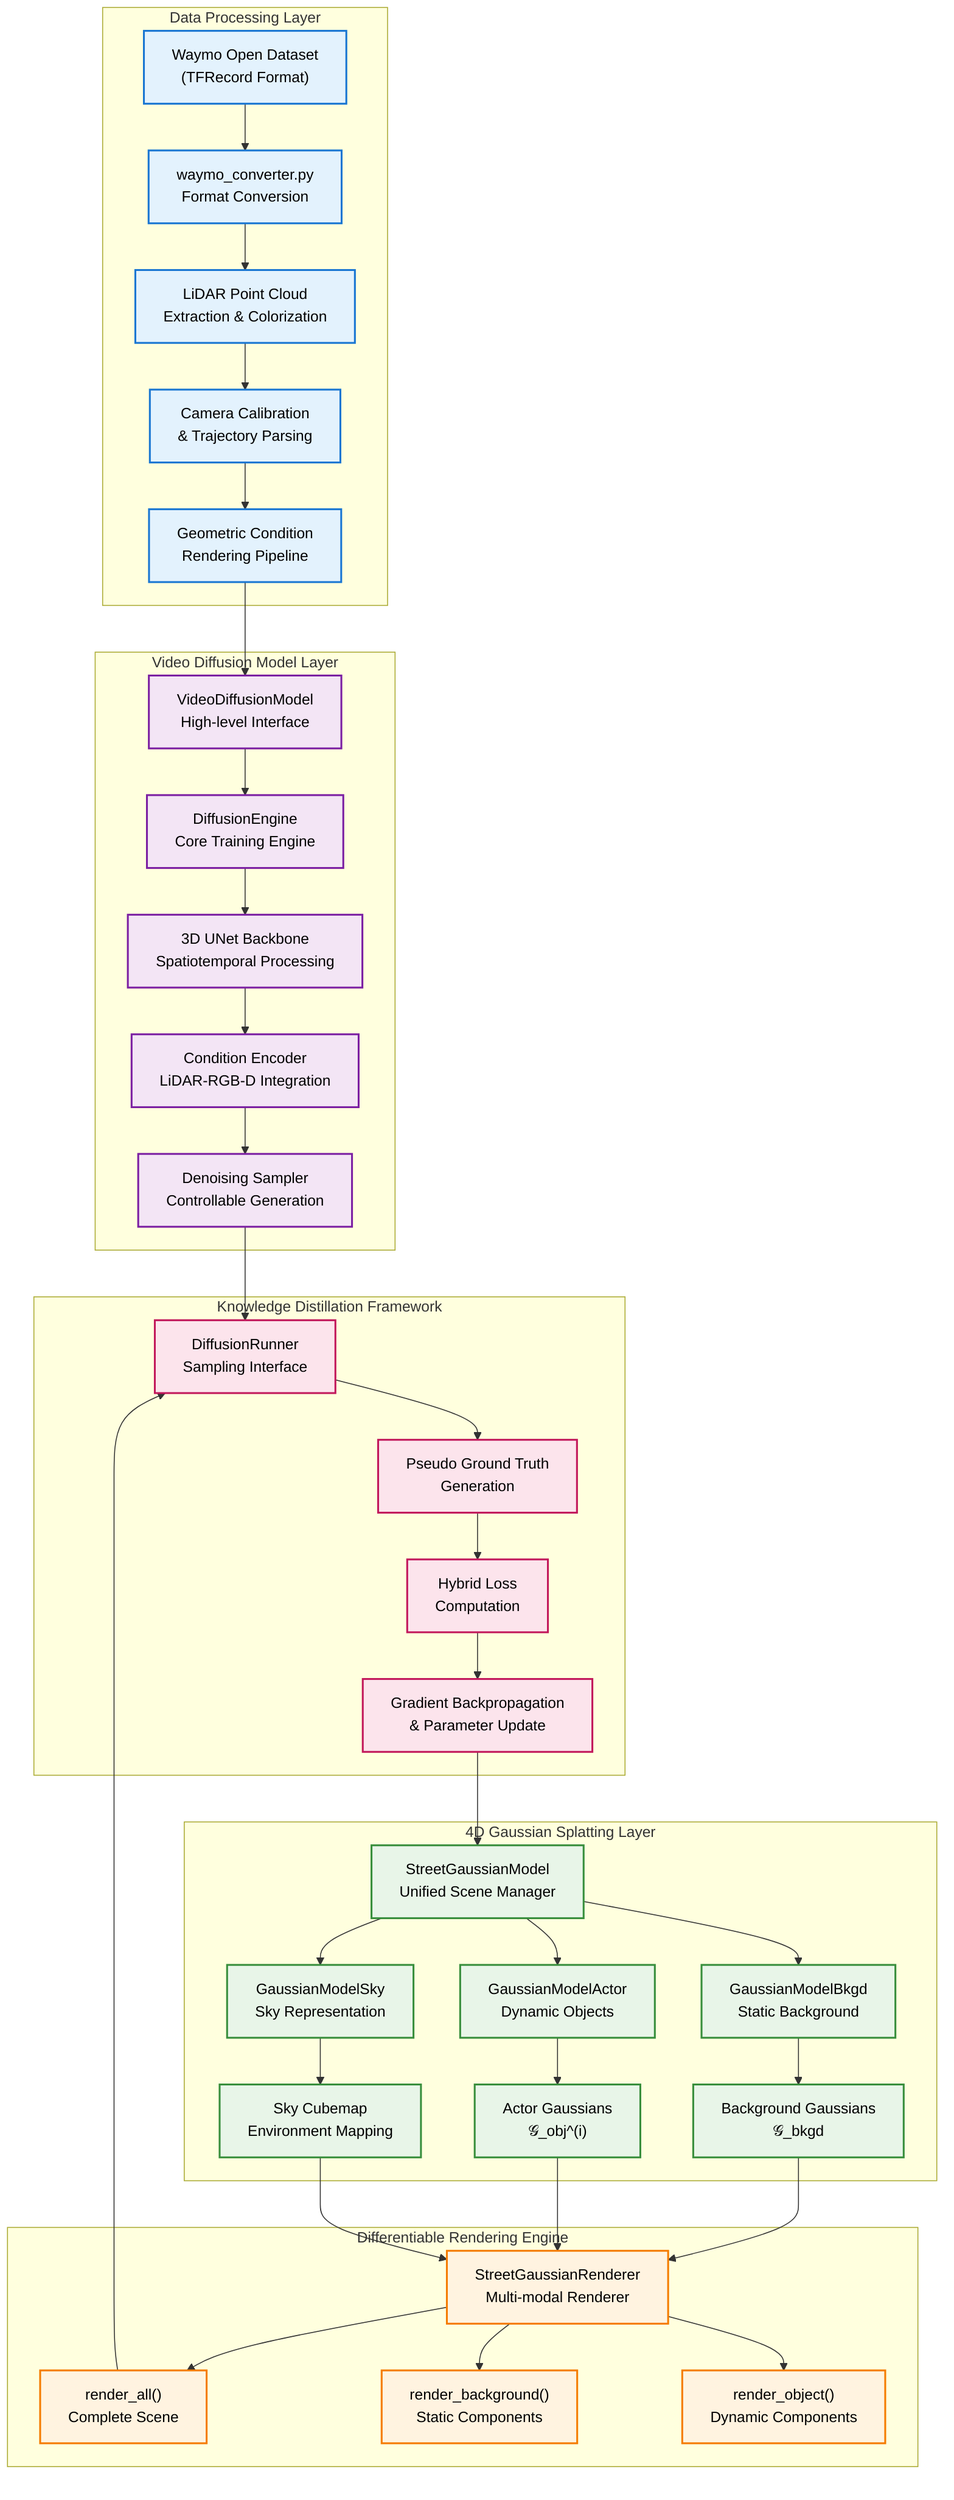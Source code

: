graph TB
    subgraph DataLayer["Data Processing Layer"]
        A["Waymo Open Dataset<br/>(TFRecord Format)"] --> B["waymo_converter.py<br/>Format Conversion"]
        B --> C["LiDAR Point Cloud<br/>Extraction & Colorization"]
        C --> D["Camera Calibration<br/>& Trajectory Parsing"]
        D --> E["Geometric Condition<br/>Rendering Pipeline"]
    end
    
    subgraph DiffusionLayer["Video Diffusion Model Layer"]
        E --> F["VideoDiffusionModel<br/>High-level Interface"]
        F --> G["DiffusionEngine<br/>Core Training Engine"]
        G --> H["3D UNet Backbone<br/>Spatiotemporal Processing"]
        H --> I["Condition Encoder<br/>LiDAR-RGB-D Integration"]
        I --> J["Denoising Sampler<br/>Controllable Generation"]
    end
    
    subgraph GaussianLayer["4D Gaussian Splatting Layer"]
        K["StreetGaussianModel<br/>Unified Scene Manager"] --> L["GaussianModelBkgd<br/>Static Background"]
        K --> M["GaussianModelActor<br/>Dynamic Objects"]
        K --> N["GaussianModelSky<br/>Sky Representation"]
        L --> O["Background Gaussians<br/>𝒢_bkgd"]
        M --> P["Actor Gaussians<br/>𝒢_obj^(i)"]
        N --> Q["Sky Cubemap<br/>Environment Mapping"]
    end
    
    subgraph RenderLayer["Differentiable Rendering Engine"]
        O --> R["StreetGaussianRenderer<br/>Multi-modal Renderer"]
        P --> R
        Q --> R
        R --> S["render_all()<br/>Complete Scene"]
        R --> T["render_background()<br/>Static Components"]
        R --> U["render_object()<br/>Dynamic Components"]
    end
    
    subgraph DistillationLayer["Knowledge Distillation Framework"]
        J --> V["DiffusionRunner<br/>Sampling Interface"]
        S --> V
        V --> W["Pseudo Ground Truth<br/>Generation"]
        W --> X["Hybrid Loss<br/>Computation"]
        X --> Y["Gradient Backpropagation<br/>& Parameter Update"]
        Y --> K
    end
    
    classDef dataStyle fill:#E3F2FD,stroke:#1976D2,stroke-width:2px,color:#000000
    classDef diffusionStyle fill:#F3E5F5,stroke:#7B1FA2,stroke-width:2px,color:#000000
    classDef gaussianStyle fill:#E8F5E8,stroke:#388E3C,stroke-width:2px,color:#000000
    classDef renderStyle fill:#FFF3E0,stroke:#F57C00,stroke-width:2px,color:#000000
    classDef distillStyle fill:#FCE4EC,stroke:#C2185B,stroke-width:2px,color:#000000
    
    class A,B,C,D,E dataStyle
    class F,G,H,I,J diffusionStyle
    class K,L,M,N,O,P,Q gaussianStyle
    class R,S,T,U renderStyle
    class V,W,X,Y distillStyle